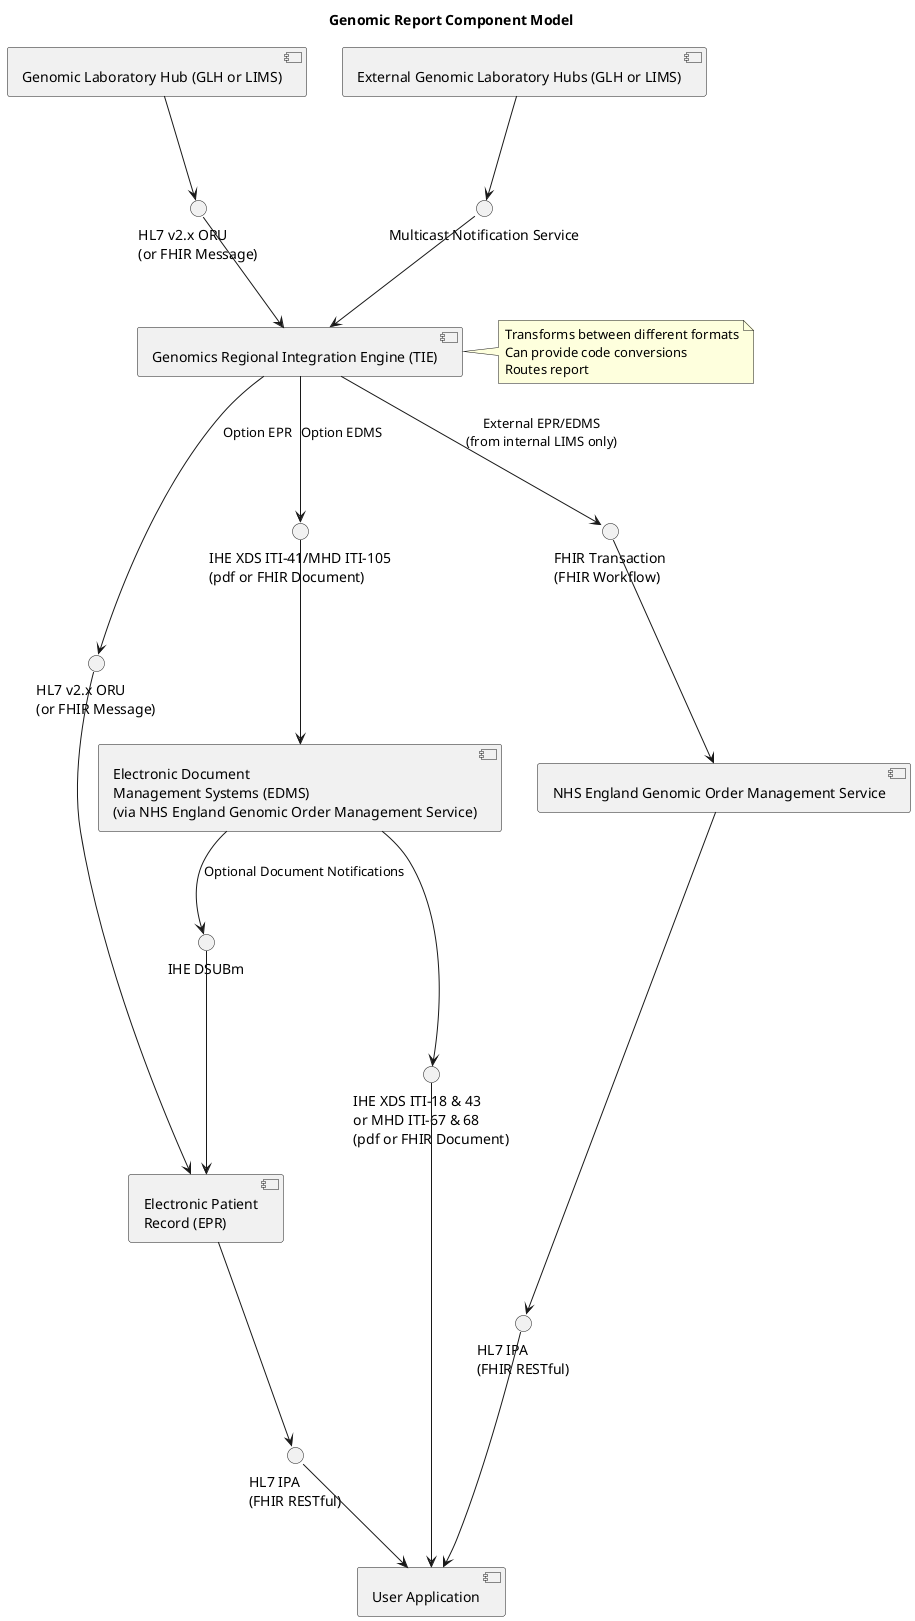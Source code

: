 @startuml

title "Genomic Report Component Model"

component "Genomic Laboratory Hub (GLH or LIMS)" as LIMS
component "External Genomic Laboratory Hubs (GLH or LIMS)" as xLIMS

component "Electronic Patient\nRecord (EPR)" as EPR

component "Electronic Document\nManagement Systems (EDMS)\n(via NHS England Genomic Order Management Service)" as EDMS

component "Genomics Regional Integration Engine (TIE)" as TIE
component "NHS England Genomic Order Management Service" as GOMS

interface "HL7 v2.x ORU\n(or FHIR Message)" as HL7_ORU1
interface "HL7 v2.x ORU\n(or FHIR Message)" as HL7_ORU2
interface "Multicast Notification Service" as MNS
interface "FHIR Transaction\n(FHIR Workflow)" as Transaction
interface "IHE XDS ITI-41/MHD ITI-105\n(pdf or FHIR Document)" as MHD105
interface "HL7 IPA\n(FHIR RESTful)" as IPA
interface "IHE XDS ITI-18 & 43\nor MHD ITI-67 & 68\n(pdf or FHIR Document)" as MHD67

interface "HL7 IPA\n(FHIR RESTful)" as IPA2

interface "IHE DSUBm" as DSUBm

component "User Application" as user

LIMS -d-> HL7_ORU1
HL7_ORU1 -d-> TIE

xLIMS -d-> MNS
MNS -d-> TIE

TIE -d-> HL7_ORU2 : Option EPR
HL7_ORU2 -d-> EPR

TIE -d-> MHD105 : Option EDMS
MHD105 -d-> EDMS

TIE -d-> Transaction : External EPR/EDMS\n(from internal LIMS only)
Transaction -d-> GOMS
GOMS -d-> IPA2

EDMS -d-> MHD67
EPR -d-> IPA

IPA -d-> user
MHD67 -d-> user
IPA2 -d-> user

EDMS --> DSUBm : Optional Document Notifications
DSUBm --> EPR

note right of TIE
Transforms between different formats
Can provide code conversions
Routes report
end note

@enduml
